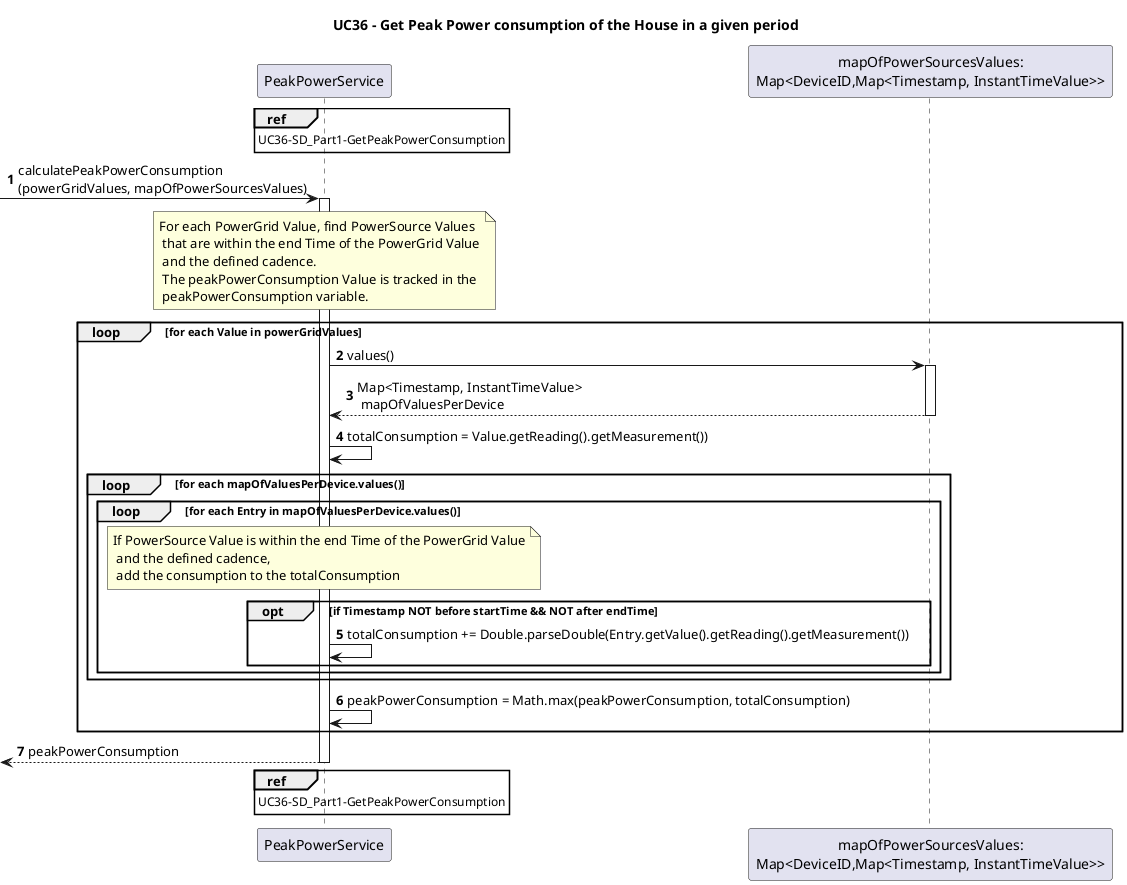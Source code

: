 @startuml
title UC36 - Get Peak Power consumption of the House in a given period

autonumber

participant "PeakPowerService" as service
participant "mapOfPowerSourcesValues:\nMap<DeviceID,Map<Timestamp, InstantTimeValue>>" as mapOfPowerSourcesValues

ref over service : UC36-SD_Part1-GetPeakPowerConsumption
-> service : calculatePeakPowerConsumption\n(powerGridValues, mapOfPowerSourcesValues)
activate service


note over service: For each PowerGrid Value, find PowerSource Values\n that are within the end Time of the PowerGrid Value\n and the defined cadence.\n The peakPowerConsumption Value is tracked in the \n peakPowerConsumption variable.

loop for each Value in powerGridValues
    service -> mapOfPowerSourcesValues : values()
    activate mapOfPowerSourcesValues
    mapOfPowerSourcesValues --> service : Map<Timestamp, InstantTimeValue>\n mapOfValuesPerDevice
    deactivate mapOfPowerSourcesValues

    service -> service : totalConsumption = Value.getReading().getMeasurement())

    loop for each mapOfValuesPerDevice.values()
        loop for each Entry in mapOfValuesPerDevice.values()
        note over service: If PowerSource Value is within the end Time of the PowerGrid Value\n and the defined cadence,\n add the consumption to the totalConsumption
            opt if Timestamp NOT before startTime && NOT after endTime
                service -> service : totalConsumption += Double.parseDouble(Entry.getValue().getReading().getMeasurement())
            end
        end
    end

    service -> service : peakPowerConsumption = Math.max(peakPowerConsumption, totalConsumption)

end

<-- service : peakPowerConsumption
deactivate service
ref over service : UC36-SD_Part1-GetPeakPowerConsumption
@enduml